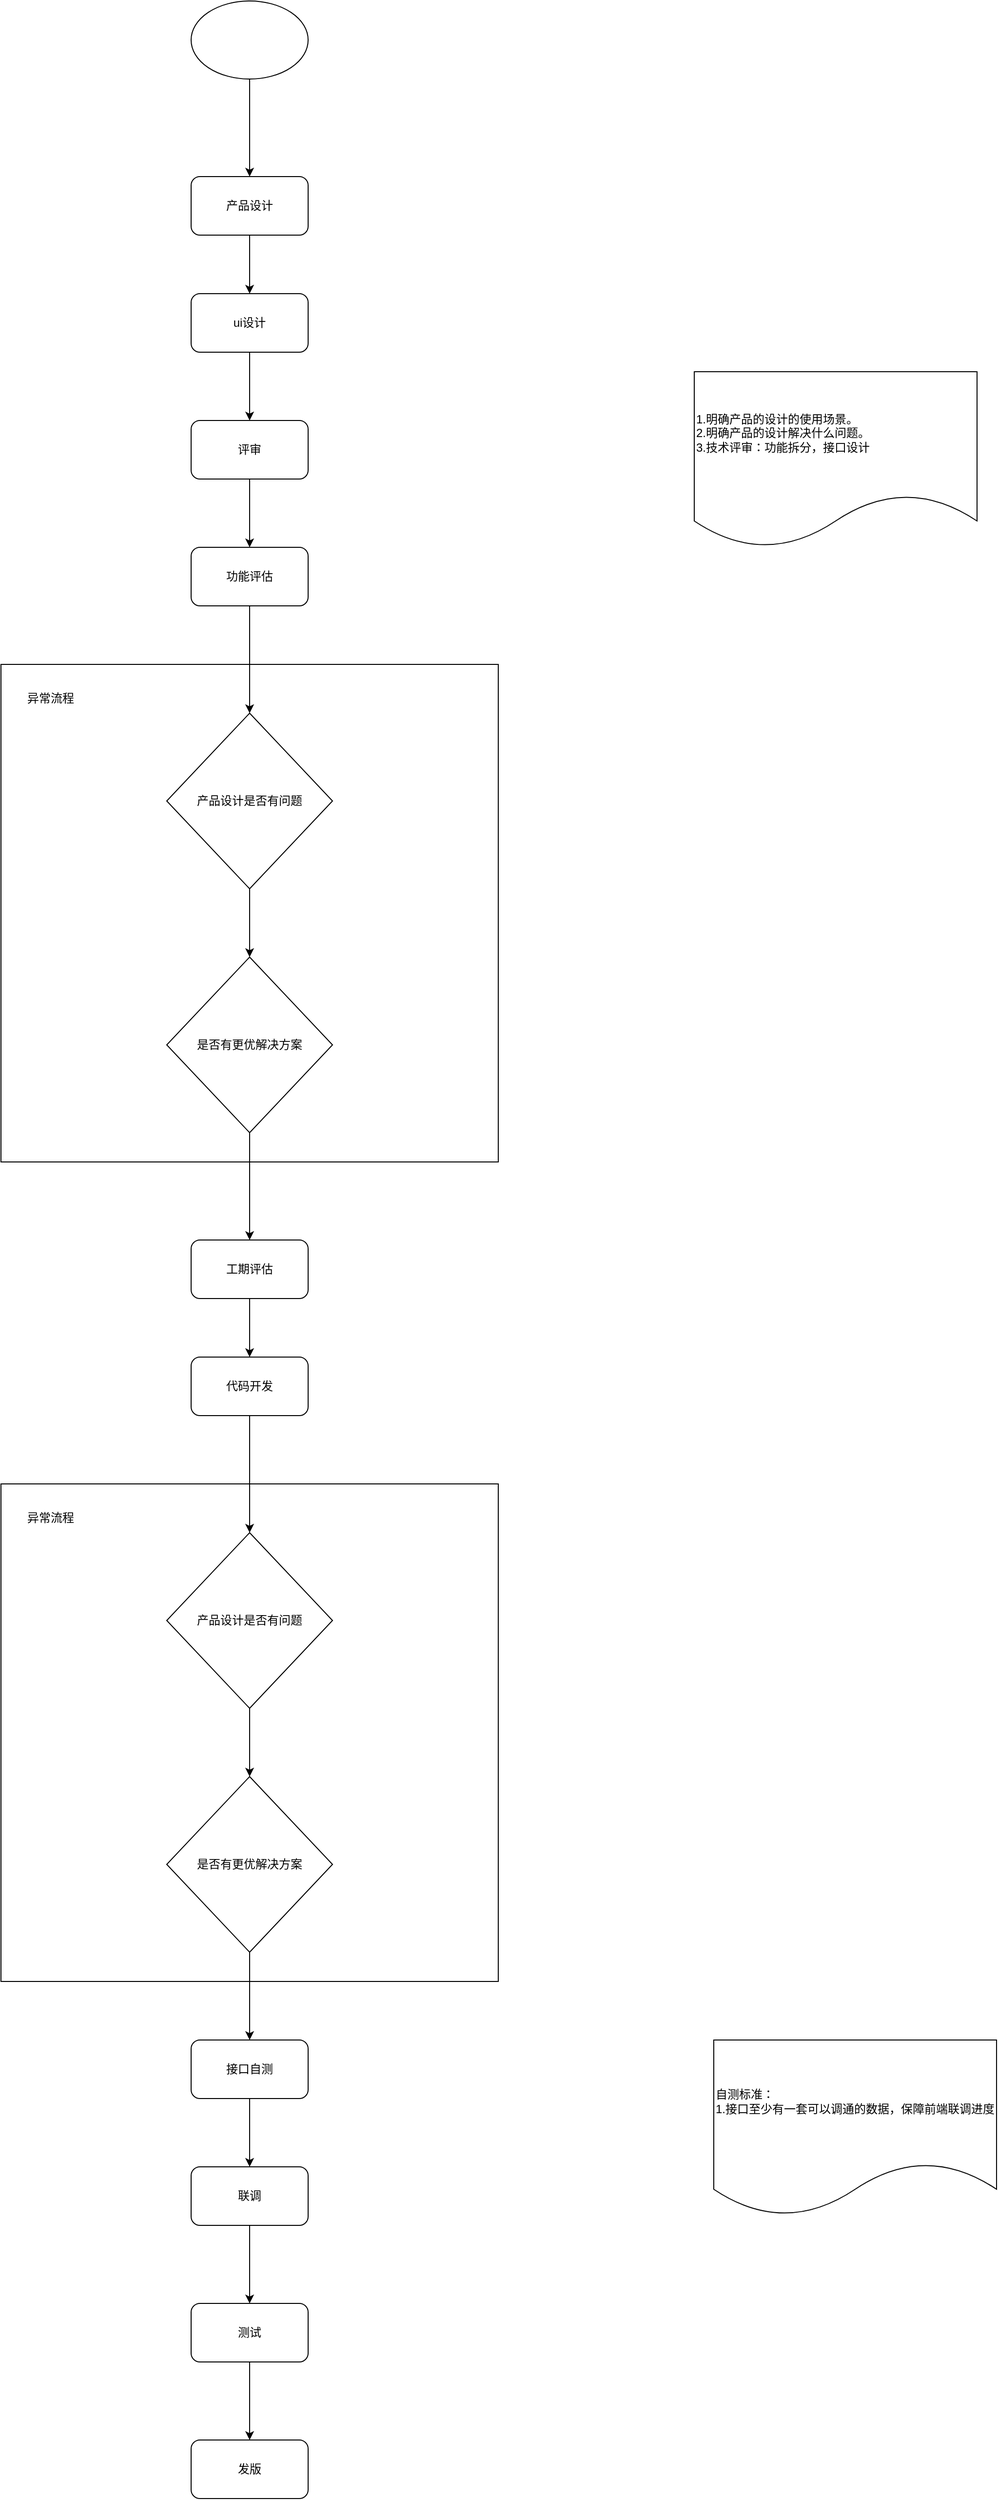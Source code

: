 <mxfile version="20.8.13" type="github">
  <diagram name="第 1 页" id="m2Nv4it-5vYWjkUrnx_C">
    <mxGraphModel dx="1372" dy="783" grid="1" gridSize="10" guides="1" tooltips="1" connect="1" arrows="1" fold="1" page="1" pageScale="1" pageWidth="827" pageHeight="1169" math="0" shadow="0">
      <root>
        <mxCell id="0" />
        <mxCell id="1" parent="0" />
        <mxCell id="9yJDeuIBgiFLJVAhCD0K-29" value="" style="whiteSpace=wrap;html=1;aspect=fixed;" vertex="1" parent="1">
          <mxGeometry x="159" y="1560" width="510" height="510" as="geometry" />
        </mxCell>
        <mxCell id="9yJDeuIBgiFLJVAhCD0K-27" value="" style="whiteSpace=wrap;html=1;aspect=fixed;" vertex="1" parent="1">
          <mxGeometry x="159" y="720" width="510" height="510" as="geometry" />
        </mxCell>
        <mxCell id="9yJDeuIBgiFLJVAhCD0K-5" style="edgeStyle=orthogonalEdgeStyle;rounded=0;orthogonalLoop=1;jettySize=auto;html=1;" edge="1" parent="1" source="9yJDeuIBgiFLJVAhCD0K-3" target="9yJDeuIBgiFLJVAhCD0K-4">
          <mxGeometry relative="1" as="geometry" />
        </mxCell>
        <mxCell id="9yJDeuIBgiFLJVAhCD0K-3" value="" style="ellipse;whiteSpace=wrap;html=1;" vertex="1" parent="1">
          <mxGeometry x="354" y="40" width="120" height="80" as="geometry" />
        </mxCell>
        <mxCell id="9yJDeuIBgiFLJVAhCD0K-7" style="edgeStyle=orthogonalEdgeStyle;rounded=0;orthogonalLoop=1;jettySize=auto;html=1;" edge="1" parent="1" source="9yJDeuIBgiFLJVAhCD0K-4" target="9yJDeuIBgiFLJVAhCD0K-6">
          <mxGeometry relative="1" as="geometry" />
        </mxCell>
        <mxCell id="9yJDeuIBgiFLJVAhCD0K-4" value="产品设计" style="rounded=1;whiteSpace=wrap;html=1;" vertex="1" parent="1">
          <mxGeometry x="354" y="220" width="120" height="60" as="geometry" />
        </mxCell>
        <mxCell id="9yJDeuIBgiFLJVAhCD0K-9" value="" style="edgeStyle=orthogonalEdgeStyle;rounded=0;orthogonalLoop=1;jettySize=auto;html=1;" edge="1" parent="1" source="9yJDeuIBgiFLJVAhCD0K-6" target="9yJDeuIBgiFLJVAhCD0K-8">
          <mxGeometry relative="1" as="geometry" />
        </mxCell>
        <mxCell id="9yJDeuIBgiFLJVAhCD0K-6" value="ui设计" style="rounded=1;whiteSpace=wrap;html=1;" vertex="1" parent="1">
          <mxGeometry x="354" y="340" width="120" height="60" as="geometry" />
        </mxCell>
        <mxCell id="9yJDeuIBgiFLJVAhCD0K-11" style="edgeStyle=orthogonalEdgeStyle;rounded=0;orthogonalLoop=1;jettySize=auto;html=1;" edge="1" parent="1" source="9yJDeuIBgiFLJVAhCD0K-8" target="9yJDeuIBgiFLJVAhCD0K-10">
          <mxGeometry relative="1" as="geometry" />
        </mxCell>
        <mxCell id="9yJDeuIBgiFLJVAhCD0K-8" value="评审" style="rounded=1;whiteSpace=wrap;html=1;" vertex="1" parent="1">
          <mxGeometry x="354" y="470" width="120" height="60" as="geometry" />
        </mxCell>
        <mxCell id="9yJDeuIBgiFLJVAhCD0K-13" style="edgeStyle=orthogonalEdgeStyle;rounded=0;orthogonalLoop=1;jettySize=auto;html=1;entryX=0.5;entryY=0;entryDx=0;entryDy=0;" edge="1" parent="1" source="9yJDeuIBgiFLJVAhCD0K-10" target="9yJDeuIBgiFLJVAhCD0K-23">
          <mxGeometry relative="1" as="geometry" />
        </mxCell>
        <mxCell id="9yJDeuIBgiFLJVAhCD0K-10" value="功能评估" style="rounded=1;whiteSpace=wrap;html=1;" vertex="1" parent="1">
          <mxGeometry x="354" y="600" width="120" height="60" as="geometry" />
        </mxCell>
        <mxCell id="9yJDeuIBgiFLJVAhCD0K-16" value="" style="edgeStyle=orthogonalEdgeStyle;rounded=0;orthogonalLoop=1;jettySize=auto;html=1;" edge="1" parent="1" source="9yJDeuIBgiFLJVAhCD0K-12" target="9yJDeuIBgiFLJVAhCD0K-14">
          <mxGeometry relative="1" as="geometry" />
        </mxCell>
        <mxCell id="9yJDeuIBgiFLJVAhCD0K-12" value="工期评估" style="rounded=1;whiteSpace=wrap;html=1;" vertex="1" parent="1">
          <mxGeometry x="354" y="1310" width="120" height="60" as="geometry" />
        </mxCell>
        <mxCell id="9yJDeuIBgiFLJVAhCD0K-35" style="edgeStyle=orthogonalEdgeStyle;rounded=0;orthogonalLoop=1;jettySize=auto;html=1;" edge="1" parent="1" source="9yJDeuIBgiFLJVAhCD0K-14" target="9yJDeuIBgiFLJVAhCD0K-32">
          <mxGeometry relative="1" as="geometry" />
        </mxCell>
        <mxCell id="9yJDeuIBgiFLJVAhCD0K-14" value="代码开发" style="rounded=1;whiteSpace=wrap;html=1;" vertex="1" parent="1">
          <mxGeometry x="354" y="1430" width="120" height="60" as="geometry" />
        </mxCell>
        <mxCell id="9yJDeuIBgiFLJVAhCD0K-15" value="1.明确产品的设计的使用场景。&lt;br&gt;2.明确产品的设计解决什么问题。&lt;br&gt;3.技术评审：功能拆分，接口设计" style="shape=document;whiteSpace=wrap;html=1;boundedLbl=1;align=left;" vertex="1" parent="1">
          <mxGeometry x="870" y="420" width="290" height="180" as="geometry" />
        </mxCell>
        <mxCell id="9yJDeuIBgiFLJVAhCD0K-37" style="edgeStyle=orthogonalEdgeStyle;rounded=0;orthogonalLoop=1;jettySize=auto;html=1;entryX=0.5;entryY=0;entryDx=0;entryDy=0;" edge="1" parent="1" source="9yJDeuIBgiFLJVAhCD0K-17" target="9yJDeuIBgiFLJVAhCD0K-19">
          <mxGeometry relative="1" as="geometry" />
        </mxCell>
        <mxCell id="9yJDeuIBgiFLJVAhCD0K-17" value="联调" style="rounded=1;whiteSpace=wrap;html=1;" vertex="1" parent="1">
          <mxGeometry x="354" y="2260" width="120" height="60" as="geometry" />
        </mxCell>
        <mxCell id="9yJDeuIBgiFLJVAhCD0K-38" style="edgeStyle=orthogonalEdgeStyle;rounded=0;orthogonalLoop=1;jettySize=auto;html=1;" edge="1" parent="1" source="9yJDeuIBgiFLJVAhCD0K-19" target="9yJDeuIBgiFLJVAhCD0K-20">
          <mxGeometry relative="1" as="geometry" />
        </mxCell>
        <mxCell id="9yJDeuIBgiFLJVAhCD0K-19" value="测试" style="rounded=1;whiteSpace=wrap;html=1;" vertex="1" parent="1">
          <mxGeometry x="354" y="2400" width="120" height="60" as="geometry" />
        </mxCell>
        <mxCell id="9yJDeuIBgiFLJVAhCD0K-20" value="发版" style="rounded=1;whiteSpace=wrap;html=1;" vertex="1" parent="1">
          <mxGeometry x="354" y="2540" width="120" height="60" as="geometry" />
        </mxCell>
        <mxCell id="9yJDeuIBgiFLJVAhCD0K-34" style="edgeStyle=orthogonalEdgeStyle;rounded=0;orthogonalLoop=1;jettySize=auto;html=1;" edge="1" parent="1" source="9yJDeuIBgiFLJVAhCD0K-22" target="9yJDeuIBgiFLJVAhCD0K-12">
          <mxGeometry relative="1" as="geometry" />
        </mxCell>
        <mxCell id="9yJDeuIBgiFLJVAhCD0K-22" value="是否有更优解决方案" style="rhombus;whiteSpace=wrap;html=1;" vertex="1" parent="1">
          <mxGeometry x="329" y="1020" width="170" height="180" as="geometry" />
        </mxCell>
        <mxCell id="9yJDeuIBgiFLJVAhCD0K-26" style="edgeStyle=orthogonalEdgeStyle;rounded=0;orthogonalLoop=1;jettySize=auto;html=1;" edge="1" parent="1" source="9yJDeuIBgiFLJVAhCD0K-23" target="9yJDeuIBgiFLJVAhCD0K-22">
          <mxGeometry relative="1" as="geometry" />
        </mxCell>
        <mxCell id="9yJDeuIBgiFLJVAhCD0K-23" value="产品设计是否有问题" style="rhombus;whiteSpace=wrap;html=1;" vertex="1" parent="1">
          <mxGeometry x="329" y="770" width="170" height="180" as="geometry" />
        </mxCell>
        <mxCell id="9yJDeuIBgiFLJVAhCD0K-28" value="异常流程" style="text;html=1;strokeColor=none;fillColor=none;align=center;verticalAlign=middle;whiteSpace=wrap;rounded=0;" vertex="1" parent="1">
          <mxGeometry x="180" y="740" width="60" height="30" as="geometry" />
        </mxCell>
        <mxCell id="9yJDeuIBgiFLJVAhCD0K-40" style="edgeStyle=orthogonalEdgeStyle;rounded=0;orthogonalLoop=1;jettySize=auto;html=1;" edge="1" parent="1" source="9yJDeuIBgiFLJVAhCD0K-30" target="9yJDeuIBgiFLJVAhCD0K-39">
          <mxGeometry relative="1" as="geometry" />
        </mxCell>
        <mxCell id="9yJDeuIBgiFLJVAhCD0K-30" value="是否有更优解决方案" style="rhombus;whiteSpace=wrap;html=1;" vertex="1" parent="1">
          <mxGeometry x="329" y="1860" width="170" height="180" as="geometry" />
        </mxCell>
        <mxCell id="9yJDeuIBgiFLJVAhCD0K-31" style="edgeStyle=orthogonalEdgeStyle;rounded=0;orthogonalLoop=1;jettySize=auto;html=1;" edge="1" parent="1" source="9yJDeuIBgiFLJVAhCD0K-32" target="9yJDeuIBgiFLJVAhCD0K-30">
          <mxGeometry relative="1" as="geometry" />
        </mxCell>
        <mxCell id="9yJDeuIBgiFLJVAhCD0K-32" value="产品设计是否有问题" style="rhombus;whiteSpace=wrap;html=1;" vertex="1" parent="1">
          <mxGeometry x="329" y="1610" width="170" height="180" as="geometry" />
        </mxCell>
        <mxCell id="9yJDeuIBgiFLJVAhCD0K-33" value="异常流程" style="text;html=1;strokeColor=none;fillColor=none;align=center;verticalAlign=middle;whiteSpace=wrap;rounded=0;" vertex="1" parent="1">
          <mxGeometry x="180" y="1580" width="60" height="30" as="geometry" />
        </mxCell>
        <mxCell id="9yJDeuIBgiFLJVAhCD0K-41" style="edgeStyle=orthogonalEdgeStyle;rounded=0;orthogonalLoop=1;jettySize=auto;html=1;entryX=0.5;entryY=0;entryDx=0;entryDy=0;" edge="1" parent="1" source="9yJDeuIBgiFLJVAhCD0K-39" target="9yJDeuIBgiFLJVAhCD0K-17">
          <mxGeometry relative="1" as="geometry" />
        </mxCell>
        <mxCell id="9yJDeuIBgiFLJVAhCD0K-39" value="接口自测" style="rounded=1;whiteSpace=wrap;html=1;" vertex="1" parent="1">
          <mxGeometry x="354" y="2130" width="120" height="60" as="geometry" />
        </mxCell>
        <mxCell id="9yJDeuIBgiFLJVAhCD0K-42" value="自测标准：&lt;br&gt;1.接口至少有一套可以调通的数据，保障前端联调进度" style="shape=document;whiteSpace=wrap;html=1;boundedLbl=1;align=left;" vertex="1" parent="1">
          <mxGeometry x="890" y="2130" width="290" height="180" as="geometry" />
        </mxCell>
      </root>
    </mxGraphModel>
  </diagram>
</mxfile>
